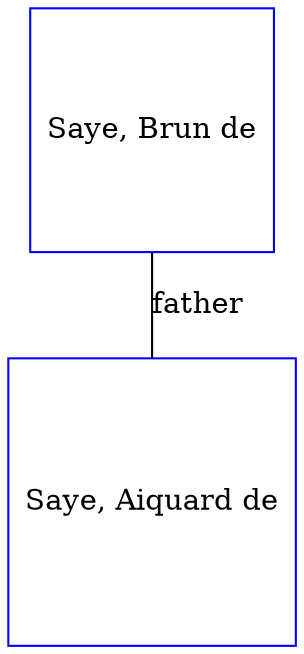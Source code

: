 digraph D {
    edge [dir=none];    node [shape=box];    "015066"   [label="Saye, Aiquard de", shape=box, regular=1, color="blue"] ;
"001329"   [label="Saye, Brun de", shape=box, regular=1, color="blue"] ;
001329->015066 [label="father",arrowsize=0.0]; 
}